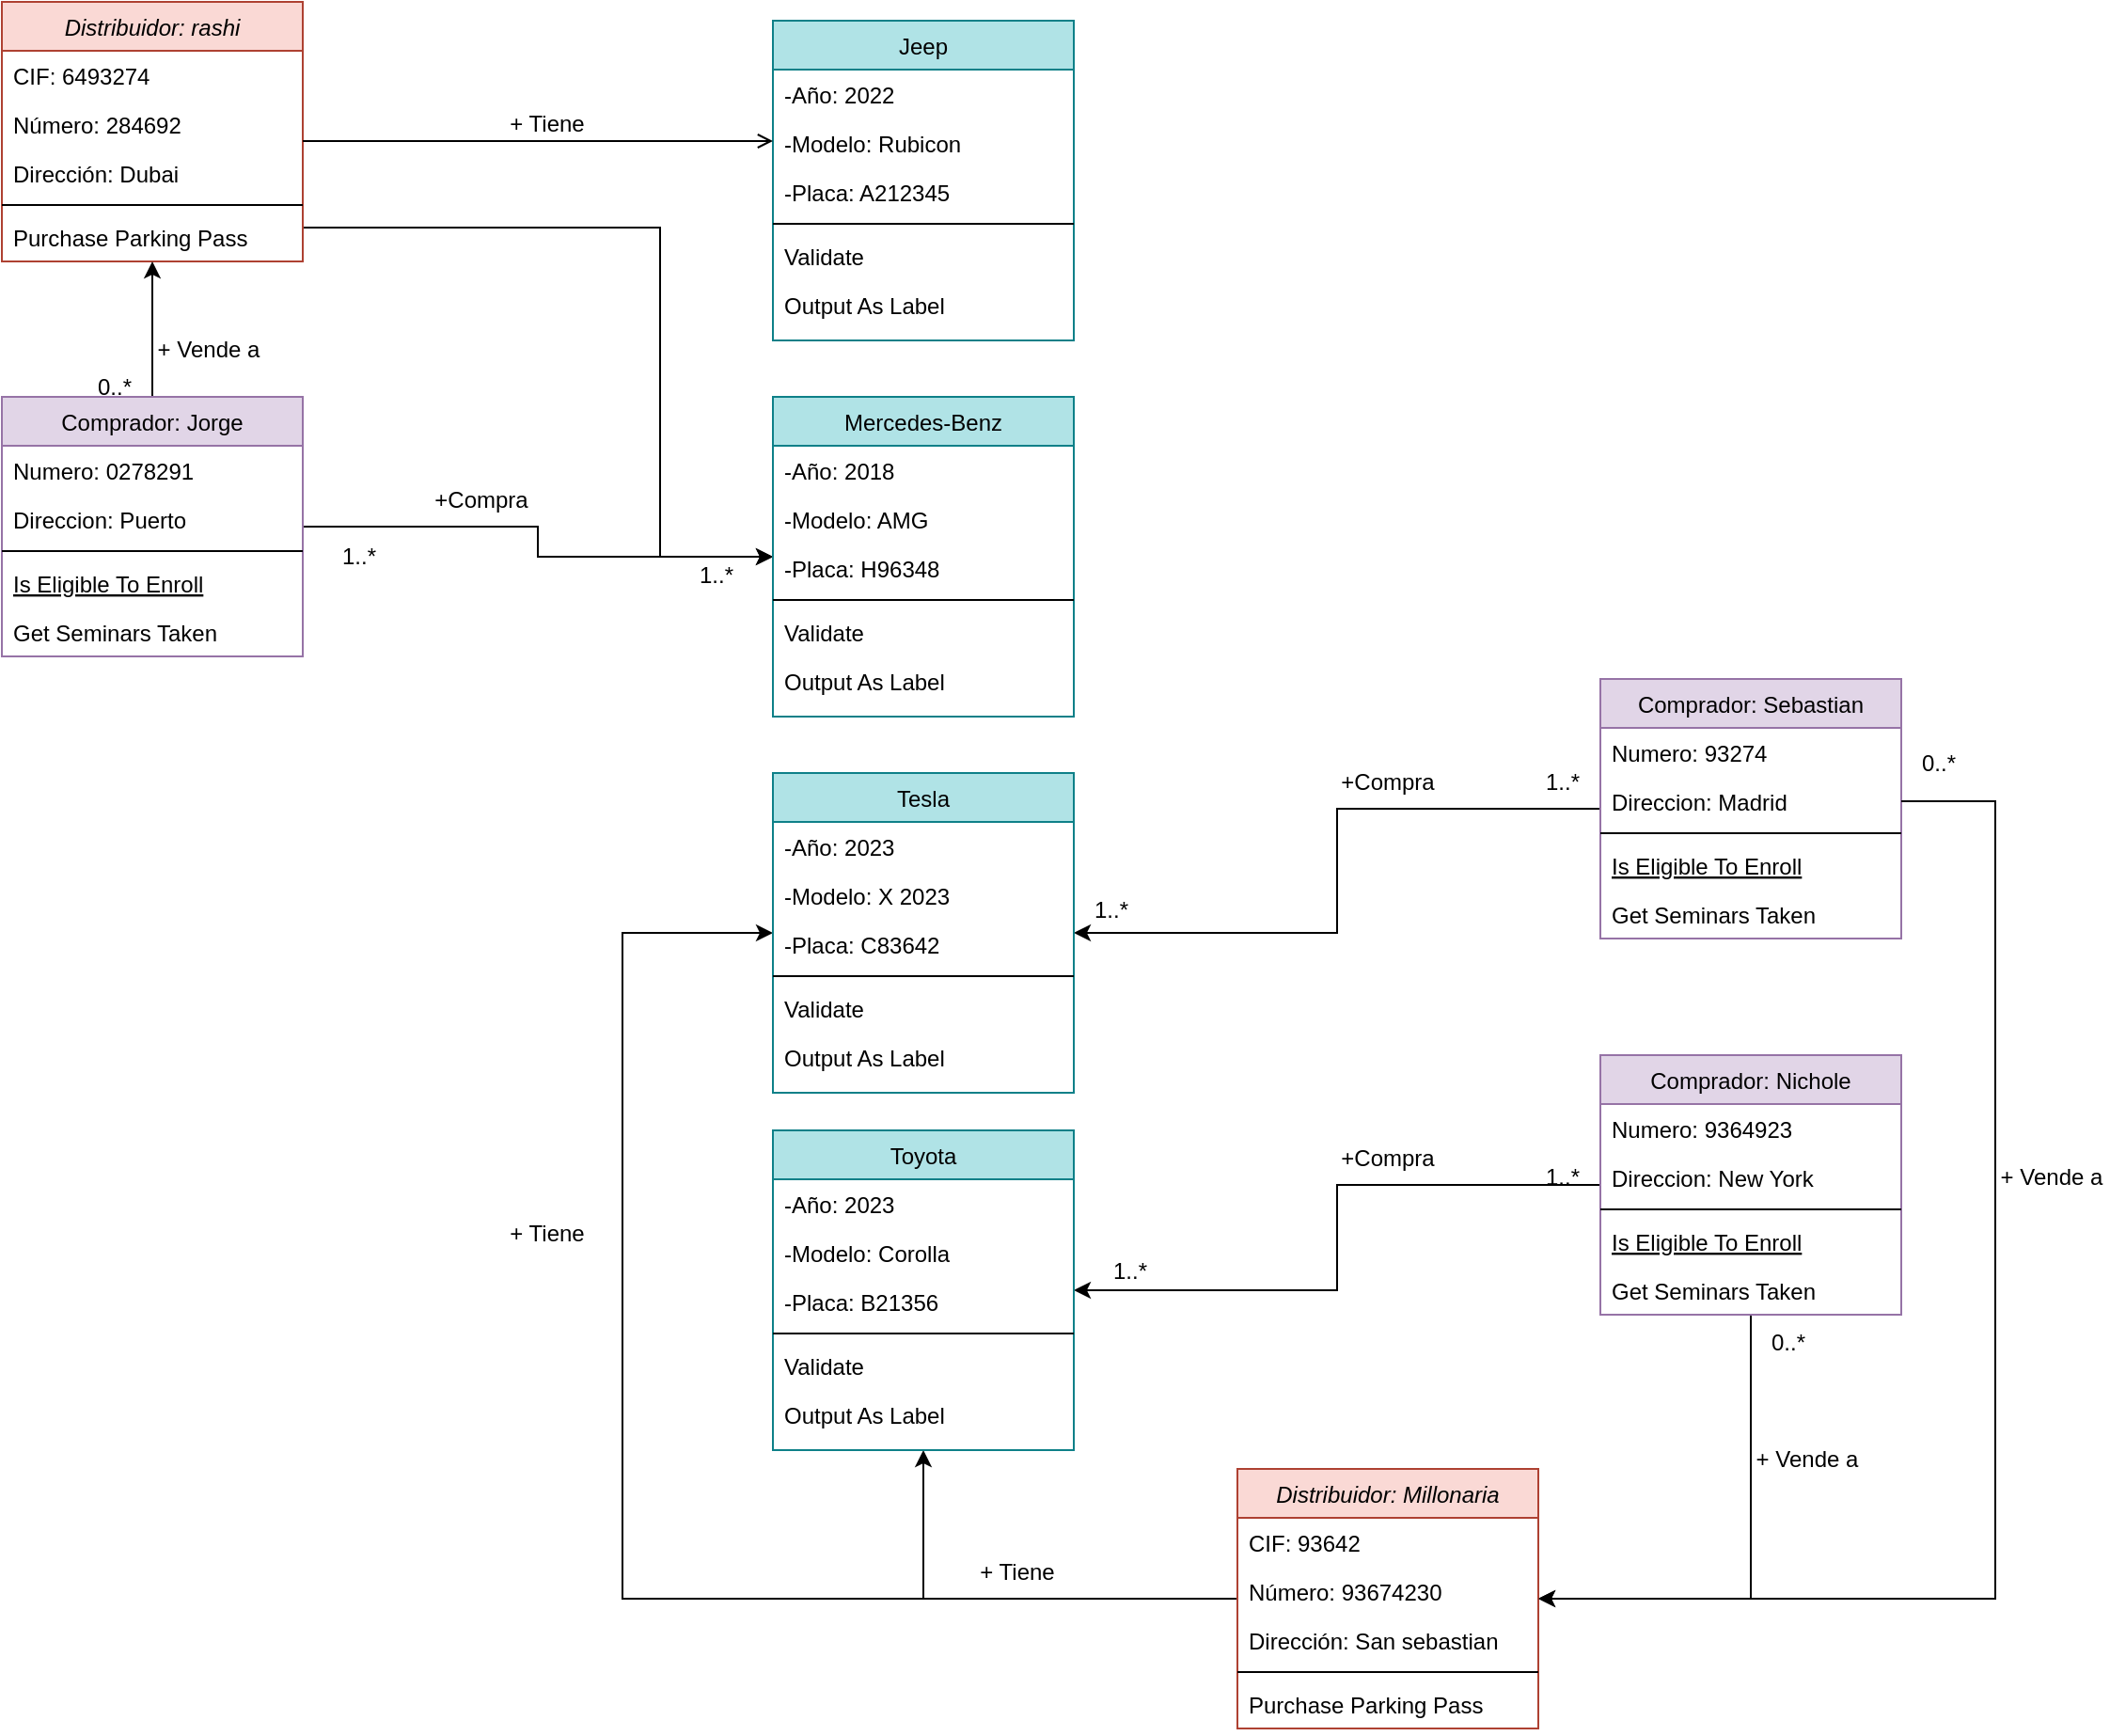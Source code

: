 <mxfile version="24.0.1" type="github">
  <diagram id="C5RBs43oDa-KdzZeNtuy" name="Page-1">
    <mxGraphModel dx="1687" dy="935" grid="1" gridSize="10" guides="1" tooltips="1" connect="1" arrows="1" fold="1" page="1" pageScale="1" pageWidth="827" pageHeight="1169" math="0" shadow="0">
      <root>
        <mxCell id="WIyWlLk6GJQsqaUBKTNV-0" />
        <mxCell id="WIyWlLk6GJQsqaUBKTNV-1" parent="WIyWlLk6GJQsqaUBKTNV-0" />
        <mxCell id="aaqrq2g68TXDVx5aiis5-45" style="edgeStyle=orthogonalEdgeStyle;rounded=0;orthogonalLoop=1;jettySize=auto;html=1;" edge="1" parent="WIyWlLk6GJQsqaUBKTNV-1" source="zkfFHV4jXpPFQw0GAbJ--0" target="aaqrq2g68TXDVx5aiis5-18">
          <mxGeometry relative="1" as="geometry">
            <Array as="points">
              <mxPoint x="520" y="240" />
              <mxPoint x="520" y="415" />
            </Array>
          </mxGeometry>
        </mxCell>
        <mxCell id="zkfFHV4jXpPFQw0GAbJ--0" value="Distribuidor: rashi" style="swimlane;fontStyle=2;align=center;verticalAlign=top;childLayout=stackLayout;horizontal=1;startSize=26;horizontalStack=0;resizeParent=1;resizeLast=0;collapsible=1;marginBottom=0;rounded=0;shadow=0;strokeWidth=1;fillColor=#fad9d5;strokeColor=#ae4132;" parent="WIyWlLk6GJQsqaUBKTNV-1" vertex="1">
          <mxGeometry x="170" y="120" width="160" height="138" as="geometry">
            <mxRectangle x="230" y="140" width="160" height="26" as="alternateBounds" />
          </mxGeometry>
        </mxCell>
        <mxCell id="zkfFHV4jXpPFQw0GAbJ--1" value="CIF: 6493274" style="text;align=left;verticalAlign=top;spacingLeft=4;spacingRight=4;overflow=hidden;rotatable=0;points=[[0,0.5],[1,0.5]];portConstraint=eastwest;" parent="zkfFHV4jXpPFQw0GAbJ--0" vertex="1">
          <mxGeometry y="26" width="160" height="26" as="geometry" />
        </mxCell>
        <mxCell id="zkfFHV4jXpPFQw0GAbJ--2" value="Número: 284692" style="text;align=left;verticalAlign=top;spacingLeft=4;spacingRight=4;overflow=hidden;rotatable=0;points=[[0,0.5],[1,0.5]];portConstraint=eastwest;rounded=0;shadow=0;html=0;" parent="zkfFHV4jXpPFQw0GAbJ--0" vertex="1">
          <mxGeometry y="52" width="160" height="26" as="geometry" />
        </mxCell>
        <mxCell id="zkfFHV4jXpPFQw0GAbJ--3" value="Dirección: Dubai" style="text;align=left;verticalAlign=top;spacingLeft=4;spacingRight=4;overflow=hidden;rotatable=0;points=[[0,0.5],[1,0.5]];portConstraint=eastwest;rounded=0;shadow=0;html=0;" parent="zkfFHV4jXpPFQw0GAbJ--0" vertex="1">
          <mxGeometry y="78" width="160" height="26" as="geometry" />
        </mxCell>
        <mxCell id="zkfFHV4jXpPFQw0GAbJ--4" value="" style="line;html=1;strokeWidth=1;align=left;verticalAlign=middle;spacingTop=-1;spacingLeft=3;spacingRight=3;rotatable=0;labelPosition=right;points=[];portConstraint=eastwest;" parent="zkfFHV4jXpPFQw0GAbJ--0" vertex="1">
          <mxGeometry y="104" width="160" height="8" as="geometry" />
        </mxCell>
        <mxCell id="zkfFHV4jXpPFQw0GAbJ--5" value="Purchase Parking Pass" style="text;align=left;verticalAlign=top;spacingLeft=4;spacingRight=4;overflow=hidden;rotatable=0;points=[[0,0.5],[1,0.5]];portConstraint=eastwest;" parent="zkfFHV4jXpPFQw0GAbJ--0" vertex="1">
          <mxGeometry y="112" width="160" height="26" as="geometry" />
        </mxCell>
        <mxCell id="aaqrq2g68TXDVx5aiis5-39" style="edgeStyle=orthogonalEdgeStyle;rounded=0;orthogonalLoop=1;jettySize=auto;html=1;" edge="1" parent="WIyWlLk6GJQsqaUBKTNV-1" source="zkfFHV4jXpPFQw0GAbJ--6" target="zkfFHV4jXpPFQw0GAbJ--0">
          <mxGeometry relative="1" as="geometry" />
        </mxCell>
        <mxCell id="aaqrq2g68TXDVx5aiis5-51" style="edgeStyle=orthogonalEdgeStyle;rounded=0;orthogonalLoop=1;jettySize=auto;html=1;" edge="1" parent="WIyWlLk6GJQsqaUBKTNV-1" source="zkfFHV4jXpPFQw0GAbJ--6" target="aaqrq2g68TXDVx5aiis5-18">
          <mxGeometry relative="1" as="geometry" />
        </mxCell>
        <mxCell id="zkfFHV4jXpPFQw0GAbJ--6" value="Comprador: Jorge" style="swimlane;fontStyle=0;align=center;verticalAlign=top;childLayout=stackLayout;horizontal=1;startSize=26;horizontalStack=0;resizeParent=1;resizeLast=0;collapsible=1;marginBottom=0;rounded=0;shadow=0;strokeWidth=1;fillColor=#e1d5e7;strokeColor=#9673a6;" parent="WIyWlLk6GJQsqaUBKTNV-1" vertex="1">
          <mxGeometry x="170" y="330" width="160" height="138" as="geometry">
            <mxRectangle x="130" y="380" width="160" height="26" as="alternateBounds" />
          </mxGeometry>
        </mxCell>
        <mxCell id="zkfFHV4jXpPFQw0GAbJ--7" value="Numero: 0278291" style="text;align=left;verticalAlign=top;spacingLeft=4;spacingRight=4;overflow=hidden;rotatable=0;points=[[0,0.5],[1,0.5]];portConstraint=eastwest;" parent="zkfFHV4jXpPFQw0GAbJ--6" vertex="1">
          <mxGeometry y="26" width="160" height="26" as="geometry" />
        </mxCell>
        <mxCell id="zkfFHV4jXpPFQw0GAbJ--8" value="Direccion: Puerto" style="text;align=left;verticalAlign=top;spacingLeft=4;spacingRight=4;overflow=hidden;rotatable=0;points=[[0,0.5],[1,0.5]];portConstraint=eastwest;rounded=0;shadow=0;html=0;" parent="zkfFHV4jXpPFQw0GAbJ--6" vertex="1">
          <mxGeometry y="52" width="160" height="26" as="geometry" />
        </mxCell>
        <mxCell id="zkfFHV4jXpPFQw0GAbJ--9" value="" style="line;html=1;strokeWidth=1;align=left;verticalAlign=middle;spacingTop=-1;spacingLeft=3;spacingRight=3;rotatable=0;labelPosition=right;points=[];portConstraint=eastwest;" parent="zkfFHV4jXpPFQw0GAbJ--6" vertex="1">
          <mxGeometry y="78" width="160" height="8" as="geometry" />
        </mxCell>
        <mxCell id="zkfFHV4jXpPFQw0GAbJ--10" value="Is Eligible To Enroll" style="text;align=left;verticalAlign=top;spacingLeft=4;spacingRight=4;overflow=hidden;rotatable=0;points=[[0,0.5],[1,0.5]];portConstraint=eastwest;fontStyle=4" parent="zkfFHV4jXpPFQw0GAbJ--6" vertex="1">
          <mxGeometry y="86" width="160" height="26" as="geometry" />
        </mxCell>
        <mxCell id="zkfFHV4jXpPFQw0GAbJ--11" value="Get Seminars Taken" style="text;align=left;verticalAlign=top;spacingLeft=4;spacingRight=4;overflow=hidden;rotatable=0;points=[[0,0.5],[1,0.5]];portConstraint=eastwest;" parent="zkfFHV4jXpPFQw0GAbJ--6" vertex="1">
          <mxGeometry y="112" width="160" height="26" as="geometry" />
        </mxCell>
        <mxCell id="zkfFHV4jXpPFQw0GAbJ--17" value="Jeep" style="swimlane;fontStyle=0;align=center;verticalAlign=top;childLayout=stackLayout;horizontal=1;startSize=26;horizontalStack=0;resizeParent=1;resizeLast=0;collapsible=1;marginBottom=0;rounded=0;shadow=0;strokeWidth=1;fillColor=#b0e3e6;strokeColor=#0e8088;" parent="WIyWlLk6GJQsqaUBKTNV-1" vertex="1">
          <mxGeometry x="580" y="130" width="160" height="170" as="geometry">
            <mxRectangle x="550" y="140" width="160" height="26" as="alternateBounds" />
          </mxGeometry>
        </mxCell>
        <mxCell id="zkfFHV4jXpPFQw0GAbJ--18" value="-Año: 2022" style="text;align=left;verticalAlign=top;spacingLeft=4;spacingRight=4;overflow=hidden;rotatable=0;points=[[0,0.5],[1,0.5]];portConstraint=eastwest;" parent="zkfFHV4jXpPFQw0GAbJ--17" vertex="1">
          <mxGeometry y="26" width="160" height="26" as="geometry" />
        </mxCell>
        <mxCell id="zkfFHV4jXpPFQw0GAbJ--19" value="-Modelo: Rubicon" style="text;align=left;verticalAlign=top;spacingLeft=4;spacingRight=4;overflow=hidden;rotatable=0;points=[[0,0.5],[1,0.5]];portConstraint=eastwest;rounded=0;shadow=0;html=0;" parent="zkfFHV4jXpPFQw0GAbJ--17" vertex="1">
          <mxGeometry y="52" width="160" height="26" as="geometry" />
        </mxCell>
        <mxCell id="zkfFHV4jXpPFQw0GAbJ--21" value="-Placa: A212345" style="text;align=left;verticalAlign=top;spacingLeft=4;spacingRight=4;overflow=hidden;rotatable=0;points=[[0,0.5],[1,0.5]];portConstraint=eastwest;rounded=0;shadow=0;html=0;" parent="zkfFHV4jXpPFQw0GAbJ--17" vertex="1">
          <mxGeometry y="78" width="160" height="26" as="geometry" />
        </mxCell>
        <mxCell id="zkfFHV4jXpPFQw0GAbJ--23" value="" style="line;html=1;strokeWidth=1;align=left;verticalAlign=middle;spacingTop=-1;spacingLeft=3;spacingRight=3;rotatable=0;labelPosition=right;points=[];portConstraint=eastwest;" parent="zkfFHV4jXpPFQw0GAbJ--17" vertex="1">
          <mxGeometry y="104" width="160" height="8" as="geometry" />
        </mxCell>
        <mxCell id="zkfFHV4jXpPFQw0GAbJ--24" value="Validate" style="text;align=left;verticalAlign=top;spacingLeft=4;spacingRight=4;overflow=hidden;rotatable=0;points=[[0,0.5],[1,0.5]];portConstraint=eastwest;" parent="zkfFHV4jXpPFQw0GAbJ--17" vertex="1">
          <mxGeometry y="112" width="160" height="26" as="geometry" />
        </mxCell>
        <mxCell id="zkfFHV4jXpPFQw0GAbJ--25" value="Output As Label" style="text;align=left;verticalAlign=top;spacingLeft=4;spacingRight=4;overflow=hidden;rotatable=0;points=[[0,0.5],[1,0.5]];portConstraint=eastwest;" parent="zkfFHV4jXpPFQw0GAbJ--17" vertex="1">
          <mxGeometry y="138" width="160" height="26" as="geometry" />
        </mxCell>
        <mxCell id="zkfFHV4jXpPFQw0GAbJ--26" value="" style="endArrow=open;shadow=0;strokeWidth=1;rounded=0;endFill=1;edgeStyle=elbowEdgeStyle;elbow=vertical;" parent="WIyWlLk6GJQsqaUBKTNV-1" source="zkfFHV4jXpPFQw0GAbJ--0" target="zkfFHV4jXpPFQw0GAbJ--17" edge="1">
          <mxGeometry x="0.5" y="41" relative="1" as="geometry">
            <mxPoint x="380" y="192" as="sourcePoint" />
            <mxPoint x="540" y="192" as="targetPoint" />
            <mxPoint x="-40" y="32" as="offset" />
          </mxGeometry>
        </mxCell>
        <mxCell id="zkfFHV4jXpPFQw0GAbJ--28" value="" style="resizable=0;align=right;verticalAlign=bottom;labelBackgroundColor=none;fontSize=12;" parent="zkfFHV4jXpPFQw0GAbJ--26" connectable="0" vertex="1">
          <mxGeometry x="1" relative="1" as="geometry">
            <mxPoint x="-199" y="246" as="offset" />
          </mxGeometry>
        </mxCell>
        <mxCell id="aaqrq2g68TXDVx5aiis5-53" style="edgeStyle=orthogonalEdgeStyle;rounded=0;orthogonalLoop=1;jettySize=auto;html=1;" edge="1" parent="WIyWlLk6GJQsqaUBKTNV-1" source="aaqrq2g68TXDVx5aiis5-0" target="aaqrq2g68TXDVx5aiis5-12">
          <mxGeometry relative="1" as="geometry">
            <Array as="points">
              <mxPoint x="1100" y="969" />
            </Array>
          </mxGeometry>
        </mxCell>
        <mxCell id="aaqrq2g68TXDVx5aiis5-56" style="edgeStyle=orthogonalEdgeStyle;rounded=0;orthogonalLoop=1;jettySize=auto;html=1;" edge="1" parent="WIyWlLk6GJQsqaUBKTNV-1" source="aaqrq2g68TXDVx5aiis5-0" target="aaqrq2g68TXDVx5aiis5-32">
          <mxGeometry relative="1" as="geometry" />
        </mxCell>
        <mxCell id="aaqrq2g68TXDVx5aiis5-0" value="Comprador: Nichole" style="swimlane;fontStyle=0;align=center;verticalAlign=top;childLayout=stackLayout;horizontal=1;startSize=26;horizontalStack=0;resizeParent=1;resizeLast=0;collapsible=1;marginBottom=0;rounded=0;shadow=0;strokeWidth=1;fillColor=#e1d5e7;strokeColor=#9673a6;" vertex="1" parent="WIyWlLk6GJQsqaUBKTNV-1">
          <mxGeometry x="1020" y="680" width="160" height="138" as="geometry">
            <mxRectangle x="130" y="380" width="160" height="26" as="alternateBounds" />
          </mxGeometry>
        </mxCell>
        <mxCell id="aaqrq2g68TXDVx5aiis5-1" value="Numero: 9364923" style="text;align=left;verticalAlign=top;spacingLeft=4;spacingRight=4;overflow=hidden;rotatable=0;points=[[0,0.5],[1,0.5]];portConstraint=eastwest;" vertex="1" parent="aaqrq2g68TXDVx5aiis5-0">
          <mxGeometry y="26" width="160" height="26" as="geometry" />
        </mxCell>
        <mxCell id="aaqrq2g68TXDVx5aiis5-2" value="Direccion: New York" style="text;align=left;verticalAlign=top;spacingLeft=4;spacingRight=4;overflow=hidden;rotatable=0;points=[[0,0.5],[1,0.5]];portConstraint=eastwest;rounded=0;shadow=0;html=0;" vertex="1" parent="aaqrq2g68TXDVx5aiis5-0">
          <mxGeometry y="52" width="160" height="26" as="geometry" />
        </mxCell>
        <mxCell id="aaqrq2g68TXDVx5aiis5-3" value="" style="line;html=1;strokeWidth=1;align=left;verticalAlign=middle;spacingTop=-1;spacingLeft=3;spacingRight=3;rotatable=0;labelPosition=right;points=[];portConstraint=eastwest;" vertex="1" parent="aaqrq2g68TXDVx5aiis5-0">
          <mxGeometry y="78" width="160" height="8" as="geometry" />
        </mxCell>
        <mxCell id="aaqrq2g68TXDVx5aiis5-4" value="Is Eligible To Enroll" style="text;align=left;verticalAlign=top;spacingLeft=4;spacingRight=4;overflow=hidden;rotatable=0;points=[[0,0.5],[1,0.5]];portConstraint=eastwest;fontStyle=4" vertex="1" parent="aaqrq2g68TXDVx5aiis5-0">
          <mxGeometry y="86" width="160" height="26" as="geometry" />
        </mxCell>
        <mxCell id="aaqrq2g68TXDVx5aiis5-5" value="Get Seminars Taken" style="text;align=left;verticalAlign=top;spacingLeft=4;spacingRight=4;overflow=hidden;rotatable=0;points=[[0,0.5],[1,0.5]];portConstraint=eastwest;" vertex="1" parent="aaqrq2g68TXDVx5aiis5-0">
          <mxGeometry y="112" width="160" height="26" as="geometry" />
        </mxCell>
        <mxCell id="aaqrq2g68TXDVx5aiis5-55" style="edgeStyle=orthogonalEdgeStyle;rounded=0;orthogonalLoop=1;jettySize=auto;html=1;" edge="1" parent="WIyWlLk6GJQsqaUBKTNV-1" source="aaqrq2g68TXDVx5aiis5-6" target="aaqrq2g68TXDVx5aiis5-25">
          <mxGeometry relative="1" as="geometry" />
        </mxCell>
        <mxCell id="aaqrq2g68TXDVx5aiis5-6" value="Comprador: Sebastian" style="swimlane;fontStyle=0;align=center;verticalAlign=top;childLayout=stackLayout;horizontal=1;startSize=26;horizontalStack=0;resizeParent=1;resizeLast=0;collapsible=1;marginBottom=0;rounded=0;shadow=0;strokeWidth=1;fillColor=#e1d5e7;strokeColor=#9673a6;" vertex="1" parent="WIyWlLk6GJQsqaUBKTNV-1">
          <mxGeometry x="1020" y="480" width="160" height="138" as="geometry">
            <mxRectangle x="130" y="380" width="160" height="26" as="alternateBounds" />
          </mxGeometry>
        </mxCell>
        <mxCell id="aaqrq2g68TXDVx5aiis5-7" value="Numero: 93274" style="text;align=left;verticalAlign=top;spacingLeft=4;spacingRight=4;overflow=hidden;rotatable=0;points=[[0,0.5],[1,0.5]];portConstraint=eastwest;" vertex="1" parent="aaqrq2g68TXDVx5aiis5-6">
          <mxGeometry y="26" width="160" height="26" as="geometry" />
        </mxCell>
        <mxCell id="aaqrq2g68TXDVx5aiis5-8" value="Direccion: Madrid" style="text;align=left;verticalAlign=top;spacingLeft=4;spacingRight=4;overflow=hidden;rotatable=0;points=[[0,0.5],[1,0.5]];portConstraint=eastwest;rounded=0;shadow=0;html=0;" vertex="1" parent="aaqrq2g68TXDVx5aiis5-6">
          <mxGeometry y="52" width="160" height="26" as="geometry" />
        </mxCell>
        <mxCell id="aaqrq2g68TXDVx5aiis5-9" value="" style="line;html=1;strokeWidth=1;align=left;verticalAlign=middle;spacingTop=-1;spacingLeft=3;spacingRight=3;rotatable=0;labelPosition=right;points=[];portConstraint=eastwest;" vertex="1" parent="aaqrq2g68TXDVx5aiis5-6">
          <mxGeometry y="78" width="160" height="8" as="geometry" />
        </mxCell>
        <mxCell id="aaqrq2g68TXDVx5aiis5-10" value="Is Eligible To Enroll" style="text;align=left;verticalAlign=top;spacingLeft=4;spacingRight=4;overflow=hidden;rotatable=0;points=[[0,0.5],[1,0.5]];portConstraint=eastwest;fontStyle=4" vertex="1" parent="aaqrq2g68TXDVx5aiis5-6">
          <mxGeometry y="86" width="160" height="26" as="geometry" />
        </mxCell>
        <mxCell id="aaqrq2g68TXDVx5aiis5-11" value="Get Seminars Taken" style="text;align=left;verticalAlign=top;spacingLeft=4;spacingRight=4;overflow=hidden;rotatable=0;points=[[0,0.5],[1,0.5]];portConstraint=eastwest;" vertex="1" parent="aaqrq2g68TXDVx5aiis5-6">
          <mxGeometry y="112" width="160" height="26" as="geometry" />
        </mxCell>
        <mxCell id="aaqrq2g68TXDVx5aiis5-49" style="edgeStyle=orthogonalEdgeStyle;rounded=0;orthogonalLoop=1;jettySize=auto;html=1;" edge="1" parent="WIyWlLk6GJQsqaUBKTNV-1" source="aaqrq2g68TXDVx5aiis5-12" target="aaqrq2g68TXDVx5aiis5-25">
          <mxGeometry relative="1" as="geometry">
            <Array as="points">
              <mxPoint x="500" y="969" />
              <mxPoint x="500" y="615" />
            </Array>
          </mxGeometry>
        </mxCell>
        <mxCell id="aaqrq2g68TXDVx5aiis5-50" style="edgeStyle=orthogonalEdgeStyle;rounded=0;orthogonalLoop=1;jettySize=auto;html=1;" edge="1" parent="WIyWlLk6GJQsqaUBKTNV-1" source="aaqrq2g68TXDVx5aiis5-12" target="aaqrq2g68TXDVx5aiis5-32">
          <mxGeometry relative="1" as="geometry" />
        </mxCell>
        <mxCell id="aaqrq2g68TXDVx5aiis5-12" value="Distribuidor: Millonaria" style="swimlane;fontStyle=2;align=center;verticalAlign=top;childLayout=stackLayout;horizontal=1;startSize=26;horizontalStack=0;resizeParent=1;resizeLast=0;collapsible=1;marginBottom=0;rounded=0;shadow=0;strokeWidth=1;fillColor=#fad9d5;strokeColor=#ae4132;" vertex="1" parent="WIyWlLk6GJQsqaUBKTNV-1">
          <mxGeometry x="827" y="900" width="160" height="138" as="geometry">
            <mxRectangle x="230" y="140" width="160" height="26" as="alternateBounds" />
          </mxGeometry>
        </mxCell>
        <mxCell id="aaqrq2g68TXDVx5aiis5-13" value="CIF: 93642" style="text;align=left;verticalAlign=top;spacingLeft=4;spacingRight=4;overflow=hidden;rotatable=0;points=[[0,0.5],[1,0.5]];portConstraint=eastwest;" vertex="1" parent="aaqrq2g68TXDVx5aiis5-12">
          <mxGeometry y="26" width="160" height="26" as="geometry" />
        </mxCell>
        <mxCell id="aaqrq2g68TXDVx5aiis5-14" value="Número: 93674230" style="text;align=left;verticalAlign=top;spacingLeft=4;spacingRight=4;overflow=hidden;rotatable=0;points=[[0,0.5],[1,0.5]];portConstraint=eastwest;rounded=0;shadow=0;html=0;" vertex="1" parent="aaqrq2g68TXDVx5aiis5-12">
          <mxGeometry y="52" width="160" height="26" as="geometry" />
        </mxCell>
        <mxCell id="aaqrq2g68TXDVx5aiis5-15" value="Dirección: San sebastian" style="text;align=left;verticalAlign=top;spacingLeft=4;spacingRight=4;overflow=hidden;rotatable=0;points=[[0,0.5],[1,0.5]];portConstraint=eastwest;rounded=0;shadow=0;html=0;" vertex="1" parent="aaqrq2g68TXDVx5aiis5-12">
          <mxGeometry y="78" width="160" height="26" as="geometry" />
        </mxCell>
        <mxCell id="aaqrq2g68TXDVx5aiis5-16" value="" style="line;html=1;strokeWidth=1;align=left;verticalAlign=middle;spacingTop=-1;spacingLeft=3;spacingRight=3;rotatable=0;labelPosition=right;points=[];portConstraint=eastwest;" vertex="1" parent="aaqrq2g68TXDVx5aiis5-12">
          <mxGeometry y="104" width="160" height="8" as="geometry" />
        </mxCell>
        <mxCell id="aaqrq2g68TXDVx5aiis5-17" value="Purchase Parking Pass" style="text;align=left;verticalAlign=top;spacingLeft=4;spacingRight=4;overflow=hidden;rotatable=0;points=[[0,0.5],[1,0.5]];portConstraint=eastwest;" vertex="1" parent="aaqrq2g68TXDVx5aiis5-12">
          <mxGeometry y="112" width="160" height="26" as="geometry" />
        </mxCell>
        <mxCell id="aaqrq2g68TXDVx5aiis5-18" value="Mercedes-Benz" style="swimlane;fontStyle=0;align=center;verticalAlign=top;childLayout=stackLayout;horizontal=1;startSize=26;horizontalStack=0;resizeParent=1;resizeLast=0;collapsible=1;marginBottom=0;rounded=0;shadow=0;strokeWidth=1;fillColor=#b0e3e6;strokeColor=#0e8088;" vertex="1" parent="WIyWlLk6GJQsqaUBKTNV-1">
          <mxGeometry x="580" y="330" width="160" height="170" as="geometry">
            <mxRectangle x="550" y="140" width="160" height="26" as="alternateBounds" />
          </mxGeometry>
        </mxCell>
        <mxCell id="aaqrq2g68TXDVx5aiis5-19" value="-Año: 2018" style="text;align=left;verticalAlign=top;spacingLeft=4;spacingRight=4;overflow=hidden;rotatable=0;points=[[0,0.5],[1,0.5]];portConstraint=eastwest;" vertex="1" parent="aaqrq2g68TXDVx5aiis5-18">
          <mxGeometry y="26" width="160" height="26" as="geometry" />
        </mxCell>
        <mxCell id="aaqrq2g68TXDVx5aiis5-20" value="-Modelo: AMG&#xa;" style="text;align=left;verticalAlign=top;spacingLeft=4;spacingRight=4;overflow=hidden;rotatable=0;points=[[0,0.5],[1,0.5]];portConstraint=eastwest;rounded=0;shadow=0;html=0;" vertex="1" parent="aaqrq2g68TXDVx5aiis5-18">
          <mxGeometry y="52" width="160" height="26" as="geometry" />
        </mxCell>
        <mxCell id="aaqrq2g68TXDVx5aiis5-21" value="-Placa: H96348" style="text;align=left;verticalAlign=top;spacingLeft=4;spacingRight=4;overflow=hidden;rotatable=0;points=[[0,0.5],[1,0.5]];portConstraint=eastwest;rounded=0;shadow=0;html=0;" vertex="1" parent="aaqrq2g68TXDVx5aiis5-18">
          <mxGeometry y="78" width="160" height="26" as="geometry" />
        </mxCell>
        <mxCell id="aaqrq2g68TXDVx5aiis5-22" value="" style="line;html=1;strokeWidth=1;align=left;verticalAlign=middle;spacingTop=-1;spacingLeft=3;spacingRight=3;rotatable=0;labelPosition=right;points=[];portConstraint=eastwest;" vertex="1" parent="aaqrq2g68TXDVx5aiis5-18">
          <mxGeometry y="104" width="160" height="8" as="geometry" />
        </mxCell>
        <mxCell id="aaqrq2g68TXDVx5aiis5-23" value="Validate" style="text;align=left;verticalAlign=top;spacingLeft=4;spacingRight=4;overflow=hidden;rotatable=0;points=[[0,0.5],[1,0.5]];portConstraint=eastwest;" vertex="1" parent="aaqrq2g68TXDVx5aiis5-18">
          <mxGeometry y="112" width="160" height="26" as="geometry" />
        </mxCell>
        <mxCell id="aaqrq2g68TXDVx5aiis5-24" value="Output As Label" style="text;align=left;verticalAlign=top;spacingLeft=4;spacingRight=4;overflow=hidden;rotatable=0;points=[[0,0.5],[1,0.5]];portConstraint=eastwest;" vertex="1" parent="aaqrq2g68TXDVx5aiis5-18">
          <mxGeometry y="138" width="160" height="26" as="geometry" />
        </mxCell>
        <mxCell id="aaqrq2g68TXDVx5aiis5-25" value="Tesla" style="swimlane;fontStyle=0;align=center;verticalAlign=top;childLayout=stackLayout;horizontal=1;startSize=26;horizontalStack=0;resizeParent=1;resizeLast=0;collapsible=1;marginBottom=0;rounded=0;shadow=0;strokeWidth=1;fillColor=#b0e3e6;strokeColor=#0e8088;" vertex="1" parent="WIyWlLk6GJQsqaUBKTNV-1">
          <mxGeometry x="580" y="530" width="160" height="170" as="geometry">
            <mxRectangle x="550" y="140" width="160" height="26" as="alternateBounds" />
          </mxGeometry>
        </mxCell>
        <mxCell id="aaqrq2g68TXDVx5aiis5-26" value="-Año: 2023" style="text;align=left;verticalAlign=top;spacingLeft=4;spacingRight=4;overflow=hidden;rotatable=0;points=[[0,0.5],[1,0.5]];portConstraint=eastwest;" vertex="1" parent="aaqrq2g68TXDVx5aiis5-25">
          <mxGeometry y="26" width="160" height="26" as="geometry" />
        </mxCell>
        <mxCell id="aaqrq2g68TXDVx5aiis5-27" value="-Modelo: X 2023" style="text;align=left;verticalAlign=top;spacingLeft=4;spacingRight=4;overflow=hidden;rotatable=0;points=[[0,0.5],[1,0.5]];portConstraint=eastwest;rounded=0;shadow=0;html=0;" vertex="1" parent="aaqrq2g68TXDVx5aiis5-25">
          <mxGeometry y="52" width="160" height="26" as="geometry" />
        </mxCell>
        <mxCell id="aaqrq2g68TXDVx5aiis5-28" value="-Placa: C83642" style="text;align=left;verticalAlign=top;spacingLeft=4;spacingRight=4;overflow=hidden;rotatable=0;points=[[0,0.5],[1,0.5]];portConstraint=eastwest;rounded=0;shadow=0;html=0;" vertex="1" parent="aaqrq2g68TXDVx5aiis5-25">
          <mxGeometry y="78" width="160" height="26" as="geometry" />
        </mxCell>
        <mxCell id="aaqrq2g68TXDVx5aiis5-29" value="" style="line;html=1;strokeWidth=1;align=left;verticalAlign=middle;spacingTop=-1;spacingLeft=3;spacingRight=3;rotatable=0;labelPosition=right;points=[];portConstraint=eastwest;" vertex="1" parent="aaqrq2g68TXDVx5aiis5-25">
          <mxGeometry y="104" width="160" height="8" as="geometry" />
        </mxCell>
        <mxCell id="aaqrq2g68TXDVx5aiis5-30" value="Validate" style="text;align=left;verticalAlign=top;spacingLeft=4;spacingRight=4;overflow=hidden;rotatable=0;points=[[0,0.5],[1,0.5]];portConstraint=eastwest;" vertex="1" parent="aaqrq2g68TXDVx5aiis5-25">
          <mxGeometry y="112" width="160" height="26" as="geometry" />
        </mxCell>
        <mxCell id="aaqrq2g68TXDVx5aiis5-31" value="Output As Label" style="text;align=left;verticalAlign=top;spacingLeft=4;spacingRight=4;overflow=hidden;rotatable=0;points=[[0,0.5],[1,0.5]];portConstraint=eastwest;" vertex="1" parent="aaqrq2g68TXDVx5aiis5-25">
          <mxGeometry y="138" width="160" height="26" as="geometry" />
        </mxCell>
        <mxCell id="aaqrq2g68TXDVx5aiis5-32" value="Toyota" style="swimlane;fontStyle=0;align=center;verticalAlign=top;childLayout=stackLayout;horizontal=1;startSize=26;horizontalStack=0;resizeParent=1;resizeLast=0;collapsible=1;marginBottom=0;rounded=0;shadow=0;strokeWidth=1;fillColor=#b0e3e6;strokeColor=#0e8088;" vertex="1" parent="WIyWlLk6GJQsqaUBKTNV-1">
          <mxGeometry x="580" y="720" width="160" height="170" as="geometry">
            <mxRectangle x="550" y="140" width="160" height="26" as="alternateBounds" />
          </mxGeometry>
        </mxCell>
        <mxCell id="aaqrq2g68TXDVx5aiis5-33" value="-Año: 2023" style="text;align=left;verticalAlign=top;spacingLeft=4;spacingRight=4;overflow=hidden;rotatable=0;points=[[0,0.5],[1,0.5]];portConstraint=eastwest;" vertex="1" parent="aaqrq2g68TXDVx5aiis5-32">
          <mxGeometry y="26" width="160" height="26" as="geometry" />
        </mxCell>
        <mxCell id="aaqrq2g68TXDVx5aiis5-34" value="-Modelo: Corolla" style="text;align=left;verticalAlign=top;spacingLeft=4;spacingRight=4;overflow=hidden;rotatable=0;points=[[0,0.5],[1,0.5]];portConstraint=eastwest;rounded=0;shadow=0;html=0;" vertex="1" parent="aaqrq2g68TXDVx5aiis5-32">
          <mxGeometry y="52" width="160" height="26" as="geometry" />
        </mxCell>
        <mxCell id="aaqrq2g68TXDVx5aiis5-35" value="-Placa: B21356" style="text;align=left;verticalAlign=top;spacingLeft=4;spacingRight=4;overflow=hidden;rotatable=0;points=[[0,0.5],[1,0.5]];portConstraint=eastwest;rounded=0;shadow=0;html=0;" vertex="1" parent="aaqrq2g68TXDVx5aiis5-32">
          <mxGeometry y="78" width="160" height="26" as="geometry" />
        </mxCell>
        <mxCell id="aaqrq2g68TXDVx5aiis5-36" value="" style="line;html=1;strokeWidth=1;align=left;verticalAlign=middle;spacingTop=-1;spacingLeft=3;spacingRight=3;rotatable=0;labelPosition=right;points=[];portConstraint=eastwest;" vertex="1" parent="aaqrq2g68TXDVx5aiis5-32">
          <mxGeometry y="104" width="160" height="8" as="geometry" />
        </mxCell>
        <mxCell id="aaqrq2g68TXDVx5aiis5-37" value="Validate" style="text;align=left;verticalAlign=top;spacingLeft=4;spacingRight=4;overflow=hidden;rotatable=0;points=[[0,0.5],[1,0.5]];portConstraint=eastwest;" vertex="1" parent="aaqrq2g68TXDVx5aiis5-32">
          <mxGeometry y="112" width="160" height="26" as="geometry" />
        </mxCell>
        <mxCell id="aaqrq2g68TXDVx5aiis5-38" value="Output As Label" style="text;align=left;verticalAlign=top;spacingLeft=4;spacingRight=4;overflow=hidden;rotatable=0;points=[[0,0.5],[1,0.5]];portConstraint=eastwest;" vertex="1" parent="aaqrq2g68TXDVx5aiis5-32">
          <mxGeometry y="138" width="160" height="26" as="geometry" />
        </mxCell>
        <mxCell id="aaqrq2g68TXDVx5aiis5-40" value="+ Vende a " style="text;html=1;align=center;verticalAlign=middle;whiteSpace=wrap;rounded=0;" vertex="1" parent="WIyWlLk6GJQsqaUBKTNV-1">
          <mxGeometry x="250" y="290" width="60" height="30" as="geometry" />
        </mxCell>
        <mxCell id="aaqrq2g68TXDVx5aiis5-42" value="+ Tiene " style="text;html=1;align=center;verticalAlign=middle;whiteSpace=wrap;rounded=0;" vertex="1" parent="WIyWlLk6GJQsqaUBKTNV-1">
          <mxGeometry x="430" y="170" width="60" height="30" as="geometry" />
        </mxCell>
        <mxCell id="aaqrq2g68TXDVx5aiis5-43" value="+Compra " style="text;html=1;align=center;verticalAlign=middle;whiteSpace=wrap;rounded=0;" vertex="1" parent="WIyWlLk6GJQsqaUBKTNV-1">
          <mxGeometry x="390" y="370" width="70" height="30" as="geometry" />
        </mxCell>
        <mxCell id="aaqrq2g68TXDVx5aiis5-54" style="edgeStyle=orthogonalEdgeStyle;rounded=0;orthogonalLoop=1;jettySize=auto;html=1;" edge="1" parent="WIyWlLk6GJQsqaUBKTNV-1" source="aaqrq2g68TXDVx5aiis5-8" target="aaqrq2g68TXDVx5aiis5-12">
          <mxGeometry relative="1" as="geometry">
            <Array as="points">
              <mxPoint x="1230" y="545" />
              <mxPoint x="1230" y="969" />
            </Array>
          </mxGeometry>
        </mxCell>
        <mxCell id="aaqrq2g68TXDVx5aiis5-57" value="+Compra " style="text;html=1;align=center;verticalAlign=middle;whiteSpace=wrap;rounded=0;" vertex="1" parent="WIyWlLk6GJQsqaUBKTNV-1">
          <mxGeometry x="872" y="520" width="70" height="30" as="geometry" />
        </mxCell>
        <mxCell id="aaqrq2g68TXDVx5aiis5-58" value="+Compra " style="text;html=1;align=center;verticalAlign=middle;whiteSpace=wrap;rounded=0;" vertex="1" parent="WIyWlLk6GJQsqaUBKTNV-1">
          <mxGeometry x="872" y="720" width="70" height="30" as="geometry" />
        </mxCell>
        <mxCell id="aaqrq2g68TXDVx5aiis5-59" value="+ Tiene " style="text;html=1;align=center;verticalAlign=middle;whiteSpace=wrap;rounded=0;" vertex="1" parent="WIyWlLk6GJQsqaUBKTNV-1">
          <mxGeometry x="680" y="940" width="60" height="30" as="geometry" />
        </mxCell>
        <mxCell id="aaqrq2g68TXDVx5aiis5-60" value="+ Tiene " style="text;html=1;align=center;verticalAlign=middle;whiteSpace=wrap;rounded=0;" vertex="1" parent="WIyWlLk6GJQsqaUBKTNV-1">
          <mxGeometry x="430" y="760" width="60" height="30" as="geometry" />
        </mxCell>
        <mxCell id="aaqrq2g68TXDVx5aiis5-61" value="+ Vende a " style="text;html=1;align=center;verticalAlign=middle;whiteSpace=wrap;rounded=0;" vertex="1" parent="WIyWlLk6GJQsqaUBKTNV-1">
          <mxGeometry x="1230" y="730" width="60" height="30" as="geometry" />
        </mxCell>
        <mxCell id="aaqrq2g68TXDVx5aiis5-62" value="+ Vende a " style="text;html=1;align=center;verticalAlign=middle;whiteSpace=wrap;rounded=0;" vertex="1" parent="WIyWlLk6GJQsqaUBKTNV-1">
          <mxGeometry x="1100" y="880" width="60" height="30" as="geometry" />
        </mxCell>
        <mxCell id="aaqrq2g68TXDVx5aiis5-63" value="1..*" style="text;html=1;align=center;verticalAlign=middle;whiteSpace=wrap;rounded=0;" vertex="1" parent="WIyWlLk6GJQsqaUBKTNV-1">
          <mxGeometry x="330" y="400" width="60" height="30" as="geometry" />
        </mxCell>
        <mxCell id="aaqrq2g68TXDVx5aiis5-64" value="1..*" style="text;html=1;align=center;verticalAlign=middle;whiteSpace=wrap;rounded=0;" vertex="1" parent="WIyWlLk6GJQsqaUBKTNV-1">
          <mxGeometry x="520" y="410" width="60" height="30" as="geometry" />
        </mxCell>
        <mxCell id="aaqrq2g68TXDVx5aiis5-65" value="1..*" style="text;html=1;align=center;verticalAlign=middle;whiteSpace=wrap;rounded=0;" vertex="1" parent="WIyWlLk6GJQsqaUBKTNV-1">
          <mxGeometry x="730" y="588" width="60" height="30" as="geometry" />
        </mxCell>
        <mxCell id="aaqrq2g68TXDVx5aiis5-66" value="1..*" style="text;html=1;align=center;verticalAlign=middle;whiteSpace=wrap;rounded=0;" vertex="1" parent="WIyWlLk6GJQsqaUBKTNV-1">
          <mxGeometry x="970" y="520" width="60" height="30" as="geometry" />
        </mxCell>
        <mxCell id="aaqrq2g68TXDVx5aiis5-67" value="1..*" style="text;html=1;align=center;verticalAlign=middle;whiteSpace=wrap;rounded=0;" vertex="1" parent="WIyWlLk6GJQsqaUBKTNV-1">
          <mxGeometry x="740" y="780" width="60" height="30" as="geometry" />
        </mxCell>
        <mxCell id="aaqrq2g68TXDVx5aiis5-68" value="1..*" style="text;html=1;align=center;verticalAlign=middle;whiteSpace=wrap;rounded=0;" vertex="1" parent="WIyWlLk6GJQsqaUBKTNV-1">
          <mxGeometry x="970" y="730" width="60" height="30" as="geometry" />
        </mxCell>
        <mxCell id="aaqrq2g68TXDVx5aiis5-69" value="0..*" style="text;html=1;align=center;verticalAlign=middle;whiteSpace=wrap;rounded=0;" vertex="1" parent="WIyWlLk6GJQsqaUBKTNV-1">
          <mxGeometry x="200" y="310" width="60" height="30" as="geometry" />
        </mxCell>
        <mxCell id="aaqrq2g68TXDVx5aiis5-70" value="0..*" style="text;html=1;align=center;verticalAlign=middle;whiteSpace=wrap;rounded=0;" vertex="1" parent="WIyWlLk6GJQsqaUBKTNV-1">
          <mxGeometry x="1090" y="818" width="60" height="30" as="geometry" />
        </mxCell>
        <mxCell id="aaqrq2g68TXDVx5aiis5-71" value="0..*" style="text;html=1;align=center;verticalAlign=middle;whiteSpace=wrap;rounded=0;" vertex="1" parent="WIyWlLk6GJQsqaUBKTNV-1">
          <mxGeometry x="1170" y="510" width="60" height="30" as="geometry" />
        </mxCell>
      </root>
    </mxGraphModel>
  </diagram>
</mxfile>
